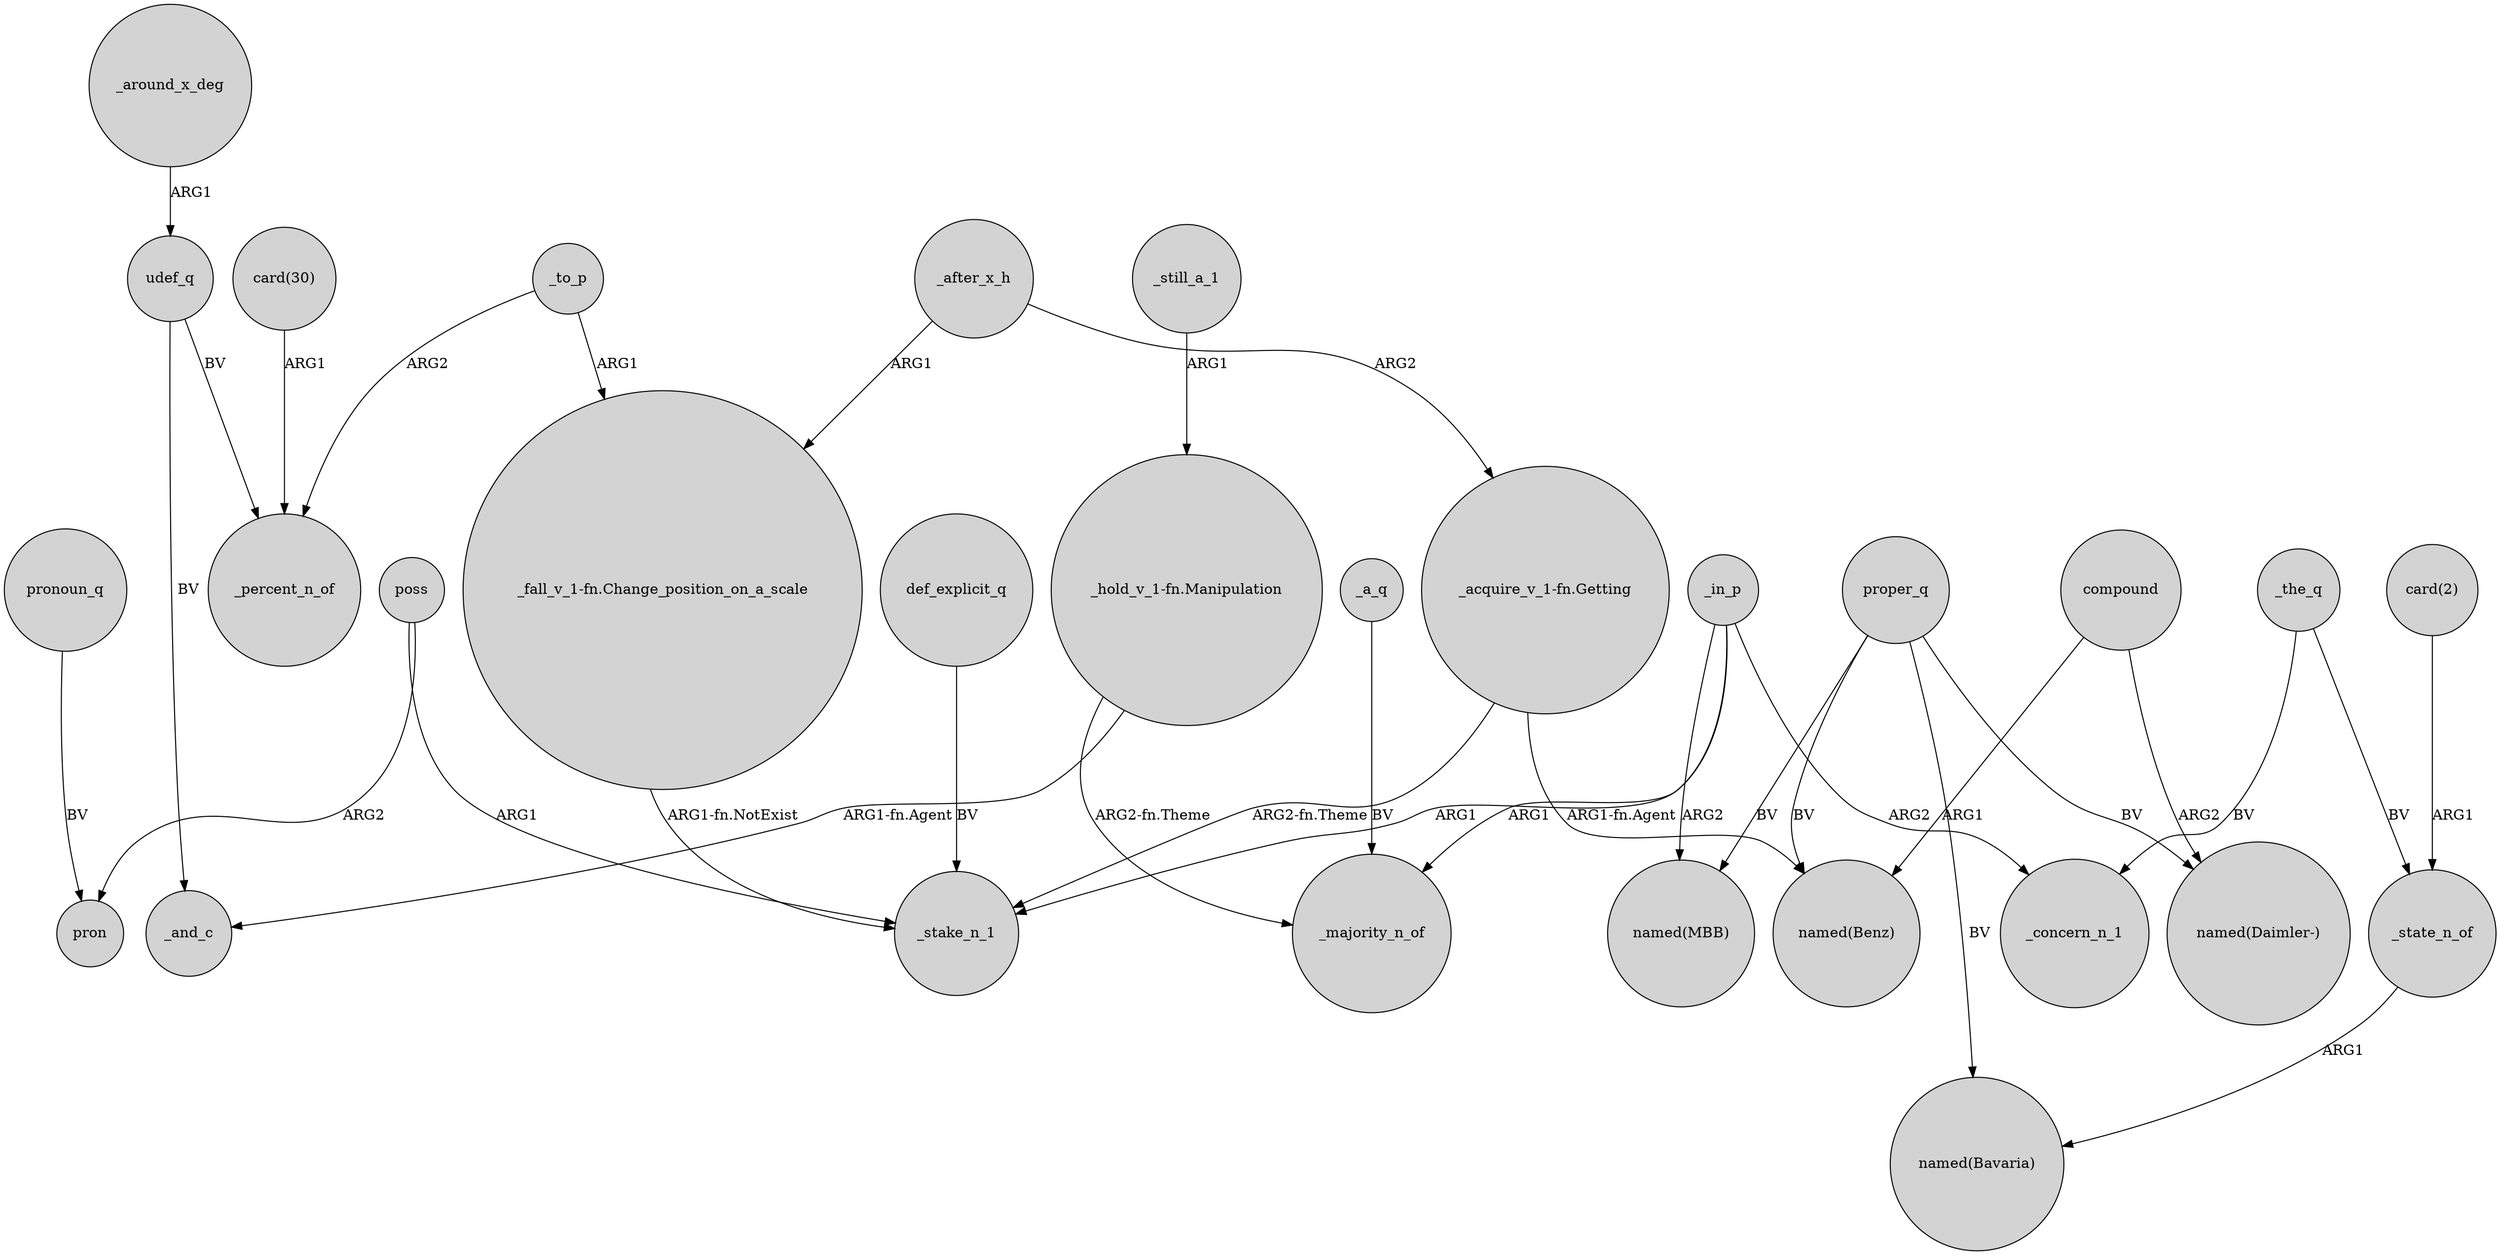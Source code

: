 digraph {
	node [shape=circle style=filled]
	"_hold_v_1-fn.Manipulation" -> _and_c [label="ARG1-fn.Agent"]
	_state_n_of -> "named(Bavaria)" [label=ARG1]
	_after_x_h -> "_fall_v_1-fn.Change_position_on_a_scale" [label=ARG1]
	poss -> pron [label=ARG2]
	proper_q -> "named(Benz)" [label=BV]
	_after_x_h -> "_acquire_v_1-fn.Getting" [label=ARG2]
	"_fall_v_1-fn.Change_position_on_a_scale" -> _stake_n_1 [label="ARG1-fn.NotExist"]
	compound -> "named(Benz)" [label=ARG1]
	_a_q -> _majority_n_of [label=BV]
	"card(30)" -> _percent_n_of [label=ARG1]
	_the_q -> _state_n_of [label=BV]
	"_acquire_v_1-fn.Getting" -> _stake_n_1 [label="ARG2-fn.Theme"]
	_the_q -> _concern_n_1 [label=BV]
	_around_x_deg -> udef_q [label=ARG1]
	proper_q -> "named(MBB)" [label=BV]
	proper_q -> "named(Daimler-)" [label=BV]
	pronoun_q -> pron [label=BV]
	_in_p -> _stake_n_1 [label=ARG1]
	"_hold_v_1-fn.Manipulation" -> _majority_n_of [label="ARG2-fn.Theme"]
	poss -> _stake_n_1 [label=ARG1]
	_still_a_1 -> "_hold_v_1-fn.Manipulation" [label=ARG1]
	_to_p -> _percent_n_of [label=ARG2]
	_in_p -> _concern_n_1 [label=ARG2]
	_in_p -> "named(MBB)" [label=ARG2]
	"card(2)" -> _state_n_of [label=ARG1]
	udef_q -> _percent_n_of [label=BV]
	proper_q -> "named(Bavaria)" [label=BV]
	_in_p -> _majority_n_of [label=ARG1]
	udef_q -> _and_c [label=BV]
	"_acquire_v_1-fn.Getting" -> "named(Benz)" [label="ARG1-fn.Agent"]
	_to_p -> "_fall_v_1-fn.Change_position_on_a_scale" [label=ARG1]
	compound -> "named(Daimler-)" [label=ARG2]
	def_explicit_q -> _stake_n_1 [label=BV]
}
